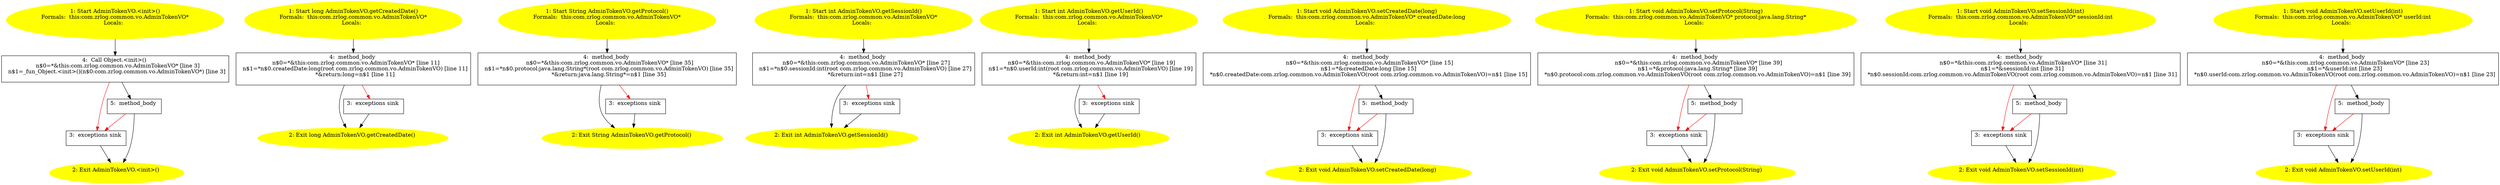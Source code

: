 /* @generated */
digraph cfg {
"com.zrlog.common.vo.AdminTokenVO.<init>().db5c8f9ba2b3523cd06f632fb3509e88_1" [label="1: Start AdminTokenVO.<init>()\nFormals:  this:com.zrlog.common.vo.AdminTokenVO*\nLocals:  \n  " color=yellow style=filled]
	

	 "com.zrlog.common.vo.AdminTokenVO.<init>().db5c8f9ba2b3523cd06f632fb3509e88_1" -> "com.zrlog.common.vo.AdminTokenVO.<init>().db5c8f9ba2b3523cd06f632fb3509e88_4" ;
"com.zrlog.common.vo.AdminTokenVO.<init>().db5c8f9ba2b3523cd06f632fb3509e88_2" [label="2: Exit AdminTokenVO.<init>() \n  " color=yellow style=filled]
	

"com.zrlog.common.vo.AdminTokenVO.<init>().db5c8f9ba2b3523cd06f632fb3509e88_3" [label="3:  exceptions sink \n  " shape="box"]
	

	 "com.zrlog.common.vo.AdminTokenVO.<init>().db5c8f9ba2b3523cd06f632fb3509e88_3" -> "com.zrlog.common.vo.AdminTokenVO.<init>().db5c8f9ba2b3523cd06f632fb3509e88_2" ;
"com.zrlog.common.vo.AdminTokenVO.<init>().db5c8f9ba2b3523cd06f632fb3509e88_4" [label="4:  Call Object.<init>() \n   n$0=*&this:com.zrlog.common.vo.AdminTokenVO* [line 3]\n  n$1=_fun_Object.<init>()(n$0:com.zrlog.common.vo.AdminTokenVO*) [line 3]\n " shape="box"]
	

	 "com.zrlog.common.vo.AdminTokenVO.<init>().db5c8f9ba2b3523cd06f632fb3509e88_4" -> "com.zrlog.common.vo.AdminTokenVO.<init>().db5c8f9ba2b3523cd06f632fb3509e88_5" ;
	 "com.zrlog.common.vo.AdminTokenVO.<init>().db5c8f9ba2b3523cd06f632fb3509e88_4" -> "com.zrlog.common.vo.AdminTokenVO.<init>().db5c8f9ba2b3523cd06f632fb3509e88_3" [color="red" ];
"com.zrlog.common.vo.AdminTokenVO.<init>().db5c8f9ba2b3523cd06f632fb3509e88_5" [label="5:  method_body \n  " shape="box"]
	

	 "com.zrlog.common.vo.AdminTokenVO.<init>().db5c8f9ba2b3523cd06f632fb3509e88_5" -> "com.zrlog.common.vo.AdminTokenVO.<init>().db5c8f9ba2b3523cd06f632fb3509e88_2" ;
	 "com.zrlog.common.vo.AdminTokenVO.<init>().db5c8f9ba2b3523cd06f632fb3509e88_5" -> "com.zrlog.common.vo.AdminTokenVO.<init>().db5c8f9ba2b3523cd06f632fb3509e88_3" [color="red" ];
"com.zrlog.common.vo.AdminTokenVO.getCreatedDate():long.66aeaf1e73a8349b072c5a6384e1d273_1" [label="1: Start long AdminTokenVO.getCreatedDate()\nFormals:  this:com.zrlog.common.vo.AdminTokenVO*\nLocals:  \n  " color=yellow style=filled]
	

	 "com.zrlog.common.vo.AdminTokenVO.getCreatedDate():long.66aeaf1e73a8349b072c5a6384e1d273_1" -> "com.zrlog.common.vo.AdminTokenVO.getCreatedDate():long.66aeaf1e73a8349b072c5a6384e1d273_4" ;
"com.zrlog.common.vo.AdminTokenVO.getCreatedDate():long.66aeaf1e73a8349b072c5a6384e1d273_2" [label="2: Exit long AdminTokenVO.getCreatedDate() \n  " color=yellow style=filled]
	

"com.zrlog.common.vo.AdminTokenVO.getCreatedDate():long.66aeaf1e73a8349b072c5a6384e1d273_3" [label="3:  exceptions sink \n  " shape="box"]
	

	 "com.zrlog.common.vo.AdminTokenVO.getCreatedDate():long.66aeaf1e73a8349b072c5a6384e1d273_3" -> "com.zrlog.common.vo.AdminTokenVO.getCreatedDate():long.66aeaf1e73a8349b072c5a6384e1d273_2" ;
"com.zrlog.common.vo.AdminTokenVO.getCreatedDate():long.66aeaf1e73a8349b072c5a6384e1d273_4" [label="4:  method_body \n   n$0=*&this:com.zrlog.common.vo.AdminTokenVO* [line 11]\n  n$1=*n$0.createdDate:long(root com.zrlog.common.vo.AdminTokenVO) [line 11]\n  *&return:long=n$1 [line 11]\n " shape="box"]
	

	 "com.zrlog.common.vo.AdminTokenVO.getCreatedDate():long.66aeaf1e73a8349b072c5a6384e1d273_4" -> "com.zrlog.common.vo.AdminTokenVO.getCreatedDate():long.66aeaf1e73a8349b072c5a6384e1d273_2" ;
	 "com.zrlog.common.vo.AdminTokenVO.getCreatedDate():long.66aeaf1e73a8349b072c5a6384e1d273_4" -> "com.zrlog.common.vo.AdminTokenVO.getCreatedDate():long.66aeaf1e73a8349b072c5a6384e1d273_3" [color="red" ];
"com.zrlog.common.vo.AdminTokenVO.getProtocol():java.lang.String.f892457978fea117ea71dea84c5cc8d8_1" [label="1: Start String AdminTokenVO.getProtocol()\nFormals:  this:com.zrlog.common.vo.AdminTokenVO*\nLocals:  \n  " color=yellow style=filled]
	

	 "com.zrlog.common.vo.AdminTokenVO.getProtocol():java.lang.String.f892457978fea117ea71dea84c5cc8d8_1" -> "com.zrlog.common.vo.AdminTokenVO.getProtocol():java.lang.String.f892457978fea117ea71dea84c5cc8d8_4" ;
"com.zrlog.common.vo.AdminTokenVO.getProtocol():java.lang.String.f892457978fea117ea71dea84c5cc8d8_2" [label="2: Exit String AdminTokenVO.getProtocol() \n  " color=yellow style=filled]
	

"com.zrlog.common.vo.AdminTokenVO.getProtocol():java.lang.String.f892457978fea117ea71dea84c5cc8d8_3" [label="3:  exceptions sink \n  " shape="box"]
	

	 "com.zrlog.common.vo.AdminTokenVO.getProtocol():java.lang.String.f892457978fea117ea71dea84c5cc8d8_3" -> "com.zrlog.common.vo.AdminTokenVO.getProtocol():java.lang.String.f892457978fea117ea71dea84c5cc8d8_2" ;
"com.zrlog.common.vo.AdminTokenVO.getProtocol():java.lang.String.f892457978fea117ea71dea84c5cc8d8_4" [label="4:  method_body \n   n$0=*&this:com.zrlog.common.vo.AdminTokenVO* [line 35]\n  n$1=*n$0.protocol:java.lang.String*(root com.zrlog.common.vo.AdminTokenVO) [line 35]\n  *&return:java.lang.String*=n$1 [line 35]\n " shape="box"]
	

	 "com.zrlog.common.vo.AdminTokenVO.getProtocol():java.lang.String.f892457978fea117ea71dea84c5cc8d8_4" -> "com.zrlog.common.vo.AdminTokenVO.getProtocol():java.lang.String.f892457978fea117ea71dea84c5cc8d8_2" ;
	 "com.zrlog.common.vo.AdminTokenVO.getProtocol():java.lang.String.f892457978fea117ea71dea84c5cc8d8_4" -> "com.zrlog.common.vo.AdminTokenVO.getProtocol():java.lang.String.f892457978fea117ea71dea84c5cc8d8_3" [color="red" ];
"com.zrlog.common.vo.AdminTokenVO.getSessionId():int.7a0fe0995501e17cba7015cff1a004c4_1" [label="1: Start int AdminTokenVO.getSessionId()\nFormals:  this:com.zrlog.common.vo.AdminTokenVO*\nLocals:  \n  " color=yellow style=filled]
	

	 "com.zrlog.common.vo.AdminTokenVO.getSessionId():int.7a0fe0995501e17cba7015cff1a004c4_1" -> "com.zrlog.common.vo.AdminTokenVO.getSessionId():int.7a0fe0995501e17cba7015cff1a004c4_4" ;
"com.zrlog.common.vo.AdminTokenVO.getSessionId():int.7a0fe0995501e17cba7015cff1a004c4_2" [label="2: Exit int AdminTokenVO.getSessionId() \n  " color=yellow style=filled]
	

"com.zrlog.common.vo.AdminTokenVO.getSessionId():int.7a0fe0995501e17cba7015cff1a004c4_3" [label="3:  exceptions sink \n  " shape="box"]
	

	 "com.zrlog.common.vo.AdminTokenVO.getSessionId():int.7a0fe0995501e17cba7015cff1a004c4_3" -> "com.zrlog.common.vo.AdminTokenVO.getSessionId():int.7a0fe0995501e17cba7015cff1a004c4_2" ;
"com.zrlog.common.vo.AdminTokenVO.getSessionId():int.7a0fe0995501e17cba7015cff1a004c4_4" [label="4:  method_body \n   n$0=*&this:com.zrlog.common.vo.AdminTokenVO* [line 27]\n  n$1=*n$0.sessionId:int(root com.zrlog.common.vo.AdminTokenVO) [line 27]\n  *&return:int=n$1 [line 27]\n " shape="box"]
	

	 "com.zrlog.common.vo.AdminTokenVO.getSessionId():int.7a0fe0995501e17cba7015cff1a004c4_4" -> "com.zrlog.common.vo.AdminTokenVO.getSessionId():int.7a0fe0995501e17cba7015cff1a004c4_2" ;
	 "com.zrlog.common.vo.AdminTokenVO.getSessionId():int.7a0fe0995501e17cba7015cff1a004c4_4" -> "com.zrlog.common.vo.AdminTokenVO.getSessionId():int.7a0fe0995501e17cba7015cff1a004c4_3" [color="red" ];
"com.zrlog.common.vo.AdminTokenVO.getUserId():int.a5a2f8e8669f2ec762641b8d468c6898_1" [label="1: Start int AdminTokenVO.getUserId()\nFormals:  this:com.zrlog.common.vo.AdminTokenVO*\nLocals:  \n  " color=yellow style=filled]
	

	 "com.zrlog.common.vo.AdminTokenVO.getUserId():int.a5a2f8e8669f2ec762641b8d468c6898_1" -> "com.zrlog.common.vo.AdminTokenVO.getUserId():int.a5a2f8e8669f2ec762641b8d468c6898_4" ;
"com.zrlog.common.vo.AdminTokenVO.getUserId():int.a5a2f8e8669f2ec762641b8d468c6898_2" [label="2: Exit int AdminTokenVO.getUserId() \n  " color=yellow style=filled]
	

"com.zrlog.common.vo.AdminTokenVO.getUserId():int.a5a2f8e8669f2ec762641b8d468c6898_3" [label="3:  exceptions sink \n  " shape="box"]
	

	 "com.zrlog.common.vo.AdminTokenVO.getUserId():int.a5a2f8e8669f2ec762641b8d468c6898_3" -> "com.zrlog.common.vo.AdminTokenVO.getUserId():int.a5a2f8e8669f2ec762641b8d468c6898_2" ;
"com.zrlog.common.vo.AdminTokenVO.getUserId():int.a5a2f8e8669f2ec762641b8d468c6898_4" [label="4:  method_body \n   n$0=*&this:com.zrlog.common.vo.AdminTokenVO* [line 19]\n  n$1=*n$0.userId:int(root com.zrlog.common.vo.AdminTokenVO) [line 19]\n  *&return:int=n$1 [line 19]\n " shape="box"]
	

	 "com.zrlog.common.vo.AdminTokenVO.getUserId():int.a5a2f8e8669f2ec762641b8d468c6898_4" -> "com.zrlog.common.vo.AdminTokenVO.getUserId():int.a5a2f8e8669f2ec762641b8d468c6898_2" ;
	 "com.zrlog.common.vo.AdminTokenVO.getUserId():int.a5a2f8e8669f2ec762641b8d468c6898_4" -> "com.zrlog.common.vo.AdminTokenVO.getUserId():int.a5a2f8e8669f2ec762641b8d468c6898_3" [color="red" ];
"com.zrlog.common.vo.AdminTokenVO.setCreatedDate(long):void.7d97a9b72a3e4efcb4f03ba5500ee48e_1" [label="1: Start void AdminTokenVO.setCreatedDate(long)\nFormals:  this:com.zrlog.common.vo.AdminTokenVO* createdDate:long\nLocals:  \n  " color=yellow style=filled]
	

	 "com.zrlog.common.vo.AdminTokenVO.setCreatedDate(long):void.7d97a9b72a3e4efcb4f03ba5500ee48e_1" -> "com.zrlog.common.vo.AdminTokenVO.setCreatedDate(long):void.7d97a9b72a3e4efcb4f03ba5500ee48e_4" ;
"com.zrlog.common.vo.AdminTokenVO.setCreatedDate(long):void.7d97a9b72a3e4efcb4f03ba5500ee48e_2" [label="2: Exit void AdminTokenVO.setCreatedDate(long) \n  " color=yellow style=filled]
	

"com.zrlog.common.vo.AdminTokenVO.setCreatedDate(long):void.7d97a9b72a3e4efcb4f03ba5500ee48e_3" [label="3:  exceptions sink \n  " shape="box"]
	

	 "com.zrlog.common.vo.AdminTokenVO.setCreatedDate(long):void.7d97a9b72a3e4efcb4f03ba5500ee48e_3" -> "com.zrlog.common.vo.AdminTokenVO.setCreatedDate(long):void.7d97a9b72a3e4efcb4f03ba5500ee48e_2" ;
"com.zrlog.common.vo.AdminTokenVO.setCreatedDate(long):void.7d97a9b72a3e4efcb4f03ba5500ee48e_4" [label="4:  method_body \n   n$0=*&this:com.zrlog.common.vo.AdminTokenVO* [line 15]\n  n$1=*&createdDate:long [line 15]\n  *n$0.createdDate:com.zrlog.common.vo.AdminTokenVO(root com.zrlog.common.vo.AdminTokenVO)=n$1 [line 15]\n " shape="box"]
	

	 "com.zrlog.common.vo.AdminTokenVO.setCreatedDate(long):void.7d97a9b72a3e4efcb4f03ba5500ee48e_4" -> "com.zrlog.common.vo.AdminTokenVO.setCreatedDate(long):void.7d97a9b72a3e4efcb4f03ba5500ee48e_5" ;
	 "com.zrlog.common.vo.AdminTokenVO.setCreatedDate(long):void.7d97a9b72a3e4efcb4f03ba5500ee48e_4" -> "com.zrlog.common.vo.AdminTokenVO.setCreatedDate(long):void.7d97a9b72a3e4efcb4f03ba5500ee48e_3" [color="red" ];
"com.zrlog.common.vo.AdminTokenVO.setCreatedDate(long):void.7d97a9b72a3e4efcb4f03ba5500ee48e_5" [label="5:  method_body \n  " shape="box"]
	

	 "com.zrlog.common.vo.AdminTokenVO.setCreatedDate(long):void.7d97a9b72a3e4efcb4f03ba5500ee48e_5" -> "com.zrlog.common.vo.AdminTokenVO.setCreatedDate(long):void.7d97a9b72a3e4efcb4f03ba5500ee48e_2" ;
	 "com.zrlog.common.vo.AdminTokenVO.setCreatedDate(long):void.7d97a9b72a3e4efcb4f03ba5500ee48e_5" -> "com.zrlog.common.vo.AdminTokenVO.setCreatedDate(long):void.7d97a9b72a3e4efcb4f03ba5500ee48e_3" [color="red" ];
"com.zrlog.common.vo.AdminTokenVO.setProtocol(java.lang.String):void.14cc6aaeca3f8351f2958406f1adb985_1" [label="1: Start void AdminTokenVO.setProtocol(String)\nFormals:  this:com.zrlog.common.vo.AdminTokenVO* protocol:java.lang.String*\nLocals:  \n  " color=yellow style=filled]
	

	 "com.zrlog.common.vo.AdminTokenVO.setProtocol(java.lang.String):void.14cc6aaeca3f8351f2958406f1adb985_1" -> "com.zrlog.common.vo.AdminTokenVO.setProtocol(java.lang.String):void.14cc6aaeca3f8351f2958406f1adb985_4" ;
"com.zrlog.common.vo.AdminTokenVO.setProtocol(java.lang.String):void.14cc6aaeca3f8351f2958406f1adb985_2" [label="2: Exit void AdminTokenVO.setProtocol(String) \n  " color=yellow style=filled]
	

"com.zrlog.common.vo.AdminTokenVO.setProtocol(java.lang.String):void.14cc6aaeca3f8351f2958406f1adb985_3" [label="3:  exceptions sink \n  " shape="box"]
	

	 "com.zrlog.common.vo.AdminTokenVO.setProtocol(java.lang.String):void.14cc6aaeca3f8351f2958406f1adb985_3" -> "com.zrlog.common.vo.AdminTokenVO.setProtocol(java.lang.String):void.14cc6aaeca3f8351f2958406f1adb985_2" ;
"com.zrlog.common.vo.AdminTokenVO.setProtocol(java.lang.String):void.14cc6aaeca3f8351f2958406f1adb985_4" [label="4:  method_body \n   n$0=*&this:com.zrlog.common.vo.AdminTokenVO* [line 39]\n  n$1=*&protocol:java.lang.String* [line 39]\n  *n$0.protocol:com.zrlog.common.vo.AdminTokenVO(root com.zrlog.common.vo.AdminTokenVO)=n$1 [line 39]\n " shape="box"]
	

	 "com.zrlog.common.vo.AdminTokenVO.setProtocol(java.lang.String):void.14cc6aaeca3f8351f2958406f1adb985_4" -> "com.zrlog.common.vo.AdminTokenVO.setProtocol(java.lang.String):void.14cc6aaeca3f8351f2958406f1adb985_5" ;
	 "com.zrlog.common.vo.AdminTokenVO.setProtocol(java.lang.String):void.14cc6aaeca3f8351f2958406f1adb985_4" -> "com.zrlog.common.vo.AdminTokenVO.setProtocol(java.lang.String):void.14cc6aaeca3f8351f2958406f1adb985_3" [color="red" ];
"com.zrlog.common.vo.AdminTokenVO.setProtocol(java.lang.String):void.14cc6aaeca3f8351f2958406f1adb985_5" [label="5:  method_body \n  " shape="box"]
	

	 "com.zrlog.common.vo.AdminTokenVO.setProtocol(java.lang.String):void.14cc6aaeca3f8351f2958406f1adb985_5" -> "com.zrlog.common.vo.AdminTokenVO.setProtocol(java.lang.String):void.14cc6aaeca3f8351f2958406f1adb985_2" ;
	 "com.zrlog.common.vo.AdminTokenVO.setProtocol(java.lang.String):void.14cc6aaeca3f8351f2958406f1adb985_5" -> "com.zrlog.common.vo.AdminTokenVO.setProtocol(java.lang.String):void.14cc6aaeca3f8351f2958406f1adb985_3" [color="red" ];
"com.zrlog.common.vo.AdminTokenVO.setSessionId(int):void.5c0f9e306110a7a3419a927403716d64_1" [label="1: Start void AdminTokenVO.setSessionId(int)\nFormals:  this:com.zrlog.common.vo.AdminTokenVO* sessionId:int\nLocals:  \n  " color=yellow style=filled]
	

	 "com.zrlog.common.vo.AdminTokenVO.setSessionId(int):void.5c0f9e306110a7a3419a927403716d64_1" -> "com.zrlog.common.vo.AdminTokenVO.setSessionId(int):void.5c0f9e306110a7a3419a927403716d64_4" ;
"com.zrlog.common.vo.AdminTokenVO.setSessionId(int):void.5c0f9e306110a7a3419a927403716d64_2" [label="2: Exit void AdminTokenVO.setSessionId(int) \n  " color=yellow style=filled]
	

"com.zrlog.common.vo.AdminTokenVO.setSessionId(int):void.5c0f9e306110a7a3419a927403716d64_3" [label="3:  exceptions sink \n  " shape="box"]
	

	 "com.zrlog.common.vo.AdminTokenVO.setSessionId(int):void.5c0f9e306110a7a3419a927403716d64_3" -> "com.zrlog.common.vo.AdminTokenVO.setSessionId(int):void.5c0f9e306110a7a3419a927403716d64_2" ;
"com.zrlog.common.vo.AdminTokenVO.setSessionId(int):void.5c0f9e306110a7a3419a927403716d64_4" [label="4:  method_body \n   n$0=*&this:com.zrlog.common.vo.AdminTokenVO* [line 31]\n  n$1=*&sessionId:int [line 31]\n  *n$0.sessionId:com.zrlog.common.vo.AdminTokenVO(root com.zrlog.common.vo.AdminTokenVO)=n$1 [line 31]\n " shape="box"]
	

	 "com.zrlog.common.vo.AdminTokenVO.setSessionId(int):void.5c0f9e306110a7a3419a927403716d64_4" -> "com.zrlog.common.vo.AdminTokenVO.setSessionId(int):void.5c0f9e306110a7a3419a927403716d64_5" ;
	 "com.zrlog.common.vo.AdminTokenVO.setSessionId(int):void.5c0f9e306110a7a3419a927403716d64_4" -> "com.zrlog.common.vo.AdminTokenVO.setSessionId(int):void.5c0f9e306110a7a3419a927403716d64_3" [color="red" ];
"com.zrlog.common.vo.AdminTokenVO.setSessionId(int):void.5c0f9e306110a7a3419a927403716d64_5" [label="5:  method_body \n  " shape="box"]
	

	 "com.zrlog.common.vo.AdminTokenVO.setSessionId(int):void.5c0f9e306110a7a3419a927403716d64_5" -> "com.zrlog.common.vo.AdminTokenVO.setSessionId(int):void.5c0f9e306110a7a3419a927403716d64_2" ;
	 "com.zrlog.common.vo.AdminTokenVO.setSessionId(int):void.5c0f9e306110a7a3419a927403716d64_5" -> "com.zrlog.common.vo.AdminTokenVO.setSessionId(int):void.5c0f9e306110a7a3419a927403716d64_3" [color="red" ];
"com.zrlog.common.vo.AdminTokenVO.setUserId(int):void.3ae4992ce8e8ed4303d2ea1a85a2a6c3_1" [label="1: Start void AdminTokenVO.setUserId(int)\nFormals:  this:com.zrlog.common.vo.AdminTokenVO* userId:int\nLocals:  \n  " color=yellow style=filled]
	

	 "com.zrlog.common.vo.AdminTokenVO.setUserId(int):void.3ae4992ce8e8ed4303d2ea1a85a2a6c3_1" -> "com.zrlog.common.vo.AdminTokenVO.setUserId(int):void.3ae4992ce8e8ed4303d2ea1a85a2a6c3_4" ;
"com.zrlog.common.vo.AdminTokenVO.setUserId(int):void.3ae4992ce8e8ed4303d2ea1a85a2a6c3_2" [label="2: Exit void AdminTokenVO.setUserId(int) \n  " color=yellow style=filled]
	

"com.zrlog.common.vo.AdminTokenVO.setUserId(int):void.3ae4992ce8e8ed4303d2ea1a85a2a6c3_3" [label="3:  exceptions sink \n  " shape="box"]
	

	 "com.zrlog.common.vo.AdminTokenVO.setUserId(int):void.3ae4992ce8e8ed4303d2ea1a85a2a6c3_3" -> "com.zrlog.common.vo.AdminTokenVO.setUserId(int):void.3ae4992ce8e8ed4303d2ea1a85a2a6c3_2" ;
"com.zrlog.common.vo.AdminTokenVO.setUserId(int):void.3ae4992ce8e8ed4303d2ea1a85a2a6c3_4" [label="4:  method_body \n   n$0=*&this:com.zrlog.common.vo.AdminTokenVO* [line 23]\n  n$1=*&userId:int [line 23]\n  *n$0.userId:com.zrlog.common.vo.AdminTokenVO(root com.zrlog.common.vo.AdminTokenVO)=n$1 [line 23]\n " shape="box"]
	

	 "com.zrlog.common.vo.AdminTokenVO.setUserId(int):void.3ae4992ce8e8ed4303d2ea1a85a2a6c3_4" -> "com.zrlog.common.vo.AdminTokenVO.setUserId(int):void.3ae4992ce8e8ed4303d2ea1a85a2a6c3_5" ;
	 "com.zrlog.common.vo.AdminTokenVO.setUserId(int):void.3ae4992ce8e8ed4303d2ea1a85a2a6c3_4" -> "com.zrlog.common.vo.AdminTokenVO.setUserId(int):void.3ae4992ce8e8ed4303d2ea1a85a2a6c3_3" [color="red" ];
"com.zrlog.common.vo.AdminTokenVO.setUserId(int):void.3ae4992ce8e8ed4303d2ea1a85a2a6c3_5" [label="5:  method_body \n  " shape="box"]
	

	 "com.zrlog.common.vo.AdminTokenVO.setUserId(int):void.3ae4992ce8e8ed4303d2ea1a85a2a6c3_5" -> "com.zrlog.common.vo.AdminTokenVO.setUserId(int):void.3ae4992ce8e8ed4303d2ea1a85a2a6c3_2" ;
	 "com.zrlog.common.vo.AdminTokenVO.setUserId(int):void.3ae4992ce8e8ed4303d2ea1a85a2a6c3_5" -> "com.zrlog.common.vo.AdminTokenVO.setUserId(int):void.3ae4992ce8e8ed4303d2ea1a85a2a6c3_3" [color="red" ];
}
